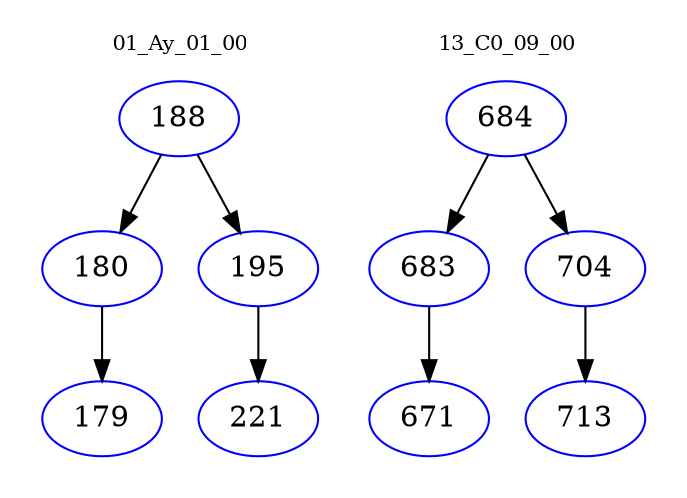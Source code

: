 digraph{
subgraph cluster_0 {
color = white
label = "01_Ay_01_00";
fontsize=10;
T0_188 [label="188", color="blue"]
T0_188 -> T0_180 [color="black"]
T0_180 [label="180", color="blue"]
T0_180 -> T0_179 [color="black"]
T0_179 [label="179", color="blue"]
T0_188 -> T0_195 [color="black"]
T0_195 [label="195", color="blue"]
T0_195 -> T0_221 [color="black"]
T0_221 [label="221", color="blue"]
}
subgraph cluster_1 {
color = white
label = "13_C0_09_00";
fontsize=10;
T1_684 [label="684", color="blue"]
T1_684 -> T1_683 [color="black"]
T1_683 [label="683", color="blue"]
T1_683 -> T1_671 [color="black"]
T1_671 [label="671", color="blue"]
T1_684 -> T1_704 [color="black"]
T1_704 [label="704", color="blue"]
T1_704 -> T1_713 [color="black"]
T1_713 [label="713", color="blue"]
}
}
